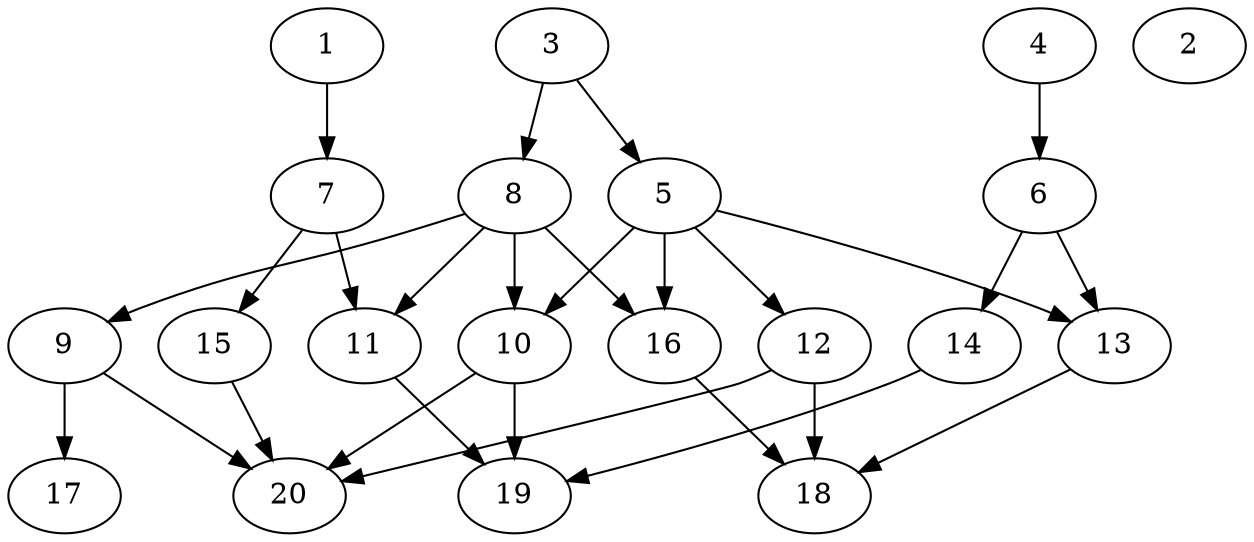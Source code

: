 // DAG automatically generated by daggen at Wed Jul 24 21:27:05 2019
// ./daggen --dot -n 20 --ccr 0.3 --fat 0.7 --regular 0.5 --density 0.5 --mindata 5242880 --maxdata 52428800 
digraph G {
  1 [size="53732693", alpha="0.19", expect_size="16119808"] 
  1 -> 7 [size ="16119808"]
  2 [size="117957973", alpha="0.16", expect_size="35387392"] 
  3 [size="52360533", alpha="0.06", expect_size="15708160"] 
  3 -> 5 [size ="15708160"]
  3 -> 8 [size ="15708160"]
  4 [size="120350720", alpha="0.07", expect_size="36105216"] 
  4 -> 6 [size ="36105216"]
  5 [size="88275627", alpha="0.19", expect_size="26482688"] 
  5 -> 10 [size ="26482688"]
  5 -> 12 [size ="26482688"]
  5 -> 13 [size ="26482688"]
  5 -> 16 [size ="26482688"]
  6 [size="69928960", alpha="0.13", expect_size="20978688"] 
  6 -> 13 [size ="20978688"]
  6 -> 14 [size ="20978688"]
  7 [size="156753920", alpha="0.15", expect_size="47026176"] 
  7 -> 11 [size ="47026176"]
  7 -> 15 [size ="47026176"]
  8 [size="159853227", alpha="0.10", expect_size="47955968"] 
  8 -> 9 [size ="47955968"]
  8 -> 10 [size ="47955968"]
  8 -> 11 [size ="47955968"]
  8 -> 16 [size ="47955968"]
  9 [size="107796480", alpha="0.17", expect_size="32338944"] 
  9 -> 17 [size ="32338944"]
  9 -> 20 [size ="32338944"]
  10 [size="127184213", alpha="0.08", expect_size="38155264"] 
  10 -> 19 [size ="38155264"]
  10 -> 20 [size ="38155264"]
  11 [size="22275413", alpha="0.01", expect_size="6682624"] 
  11 -> 19 [size ="6682624"]
  12 [size="167959893", alpha="0.01", expect_size="50387968"] 
  12 -> 18 [size ="50387968"]
  12 -> 20 [size ="50387968"]
  13 [size="138953387", alpha="0.11", expect_size="41686016"] 
  13 -> 18 [size ="41686016"]
  14 [size="32686080", alpha="0.00", expect_size="9805824"] 
  14 -> 19 [size ="9805824"]
  15 [size="86347093", alpha="0.11", expect_size="25904128"] 
  15 -> 20 [size ="25904128"]
  16 [size="77219840", alpha="0.02", expect_size="23165952"] 
  16 -> 18 [size ="23165952"]
  17 [size="25081173", alpha="0.19", expect_size="7524352"] 
  18 [size="139868160", alpha="0.16", expect_size="41960448"] 
  19 [size="61982720", alpha="0.05", expect_size="18594816"] 
  20 [size="39912107", alpha="0.17", expect_size="11973632"] 
}
